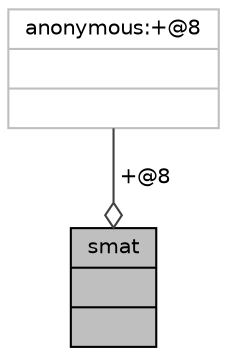 digraph "smat"
{
 // INTERACTIVE_SVG=YES
  bgcolor="transparent";
  edge [fontname="Helvetica",fontsize="10",labelfontname="Helvetica",labelfontsize="10"];
  node [fontname="Helvetica",fontsize="10",shape=record];
  Node12 [label="{smat\n||}",height=0.2,width=0.4,color="black", fillcolor="grey75", style="filled", fontcolor="black"];
  Node13 -> Node12 [color="grey25",fontsize="10",style="solid",label=" +@8" ,arrowhead="odiamond",fontname="Helvetica"];
  Node13 [label="{anonymous:+@8\n||}",height=0.2,width=0.4,color="grey75"];
}
